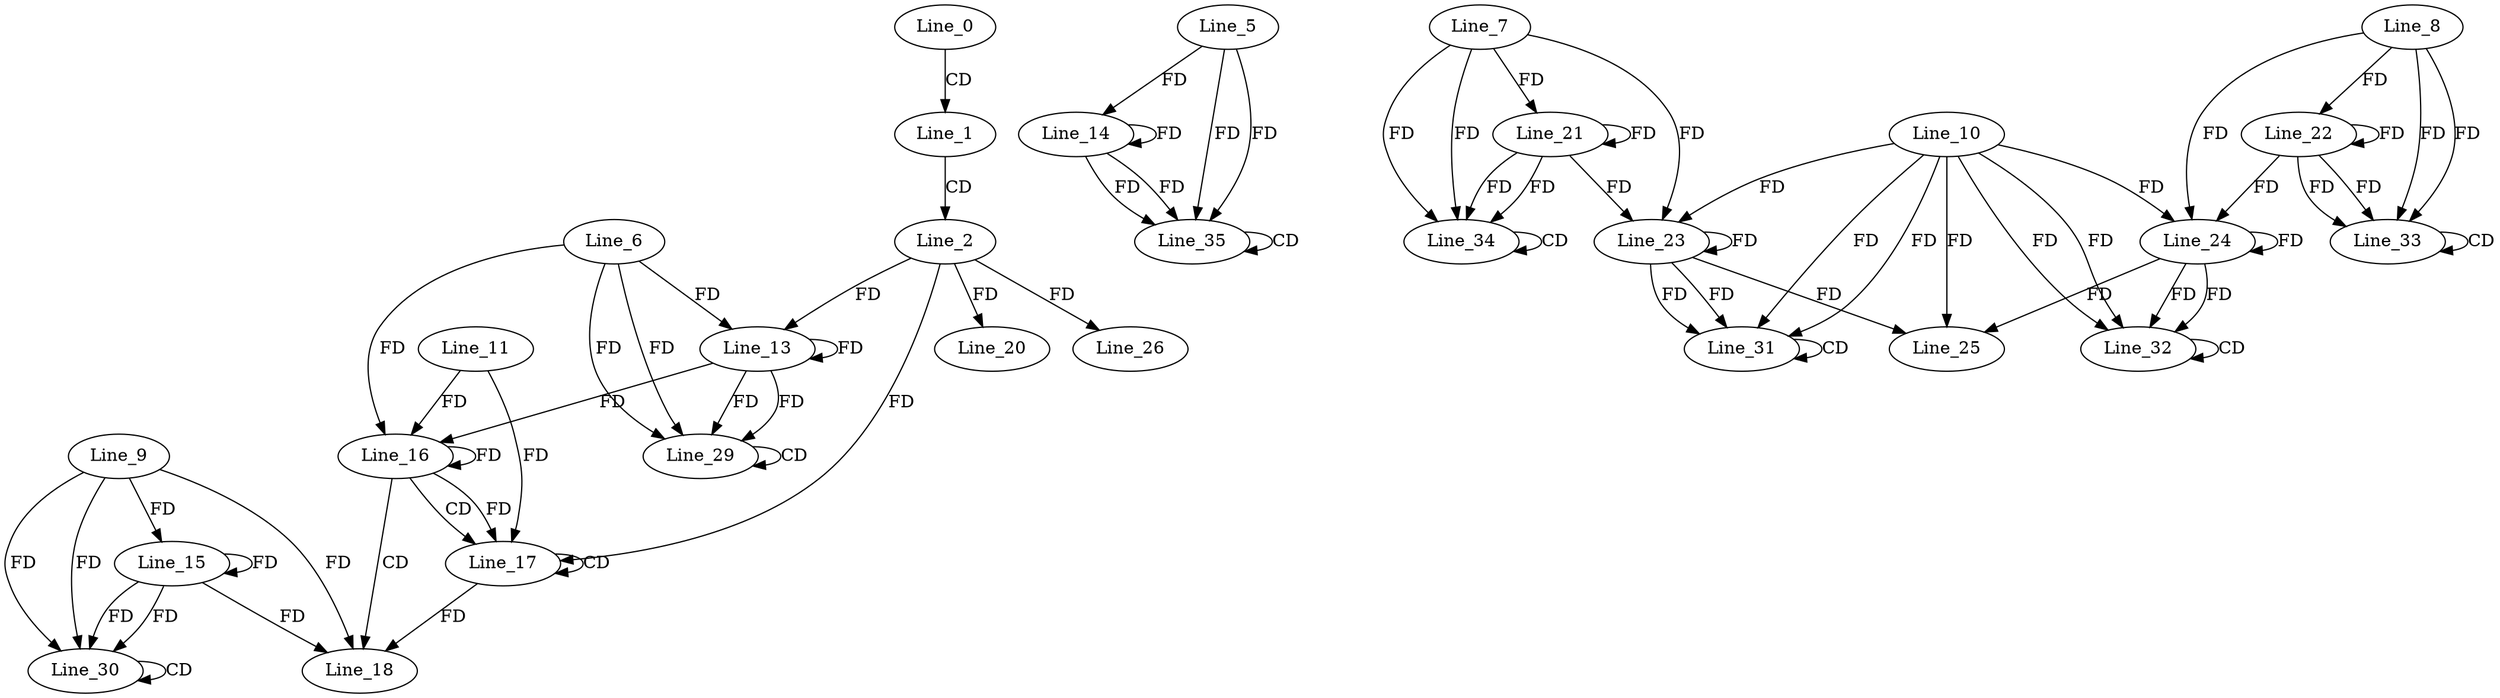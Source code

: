 digraph G {
  Line_0;
  Line_1;
  Line_2;
  Line_6;
  Line_13;
  Line_13;
  Line_5;
  Line_14;
  Line_14;
  Line_9;
  Line_15;
  Line_16;
  Line_11;
  Line_16;
  Line_16;
  Line_17;
  Line_17;
  Line_18;
  Line_20;
  Line_7;
  Line_21;
  Line_8;
  Line_22;
  Line_10;
  Line_23;
  Line_23;
  Line_24;
  Line_24;
  Line_25;
  Line_25;
  Line_26;
  Line_29;
  Line_29;
  Line_30;
  Line_30;
  Line_31;
  Line_31;
  Line_32;
  Line_32;
  Line_33;
  Line_33;
  Line_34;
  Line_34;
  Line_35;
  Line_35;
  Line_35;
  Line_0 -> Line_1 [ label="CD" ];
  Line_1 -> Line_2 [ label="CD" ];
  Line_6 -> Line_13 [ label="FD" ];
  Line_13 -> Line_13 [ label="FD" ];
  Line_2 -> Line_13 [ label="FD" ];
  Line_5 -> Line_14 [ label="FD" ];
  Line_14 -> Line_14 [ label="FD" ];
  Line_9 -> Line_15 [ label="FD" ];
  Line_15 -> Line_15 [ label="FD" ];
  Line_16 -> Line_16 [ label="FD" ];
  Line_11 -> Line_16 [ label="FD" ];
  Line_6 -> Line_16 [ label="FD" ];
  Line_13 -> Line_16 [ label="FD" ];
  Line_16 -> Line_17 [ label="CD" ];
  Line_17 -> Line_17 [ label="CD" ];
  Line_16 -> Line_17 [ label="FD" ];
  Line_11 -> Line_17 [ label="FD" ];
  Line_2 -> Line_17 [ label="FD" ];
  Line_16 -> Line_18 [ label="CD" ];
  Line_9 -> Line_18 [ label="FD" ];
  Line_15 -> Line_18 [ label="FD" ];
  Line_17 -> Line_18 [ label="FD" ];
  Line_2 -> Line_20 [ label="FD" ];
  Line_7 -> Line_21 [ label="FD" ];
  Line_21 -> Line_21 [ label="FD" ];
  Line_8 -> Line_22 [ label="FD" ];
  Line_22 -> Line_22 [ label="FD" ];
  Line_10 -> Line_23 [ label="FD" ];
  Line_23 -> Line_23 [ label="FD" ];
  Line_7 -> Line_23 [ label="FD" ];
  Line_21 -> Line_23 [ label="FD" ];
  Line_10 -> Line_24 [ label="FD" ];
  Line_24 -> Line_24 [ label="FD" ];
  Line_8 -> Line_24 [ label="FD" ];
  Line_22 -> Line_24 [ label="FD" ];
  Line_10 -> Line_25 [ label="FD" ];
  Line_23 -> Line_25 [ label="FD" ];
  Line_24 -> Line_25 [ label="FD" ];
  Line_2 -> Line_26 [ label="FD" ];
  Line_6 -> Line_29 [ label="FD" ];
  Line_13 -> Line_29 [ label="FD" ];
  Line_29 -> Line_29 [ label="CD" ];
  Line_6 -> Line_29 [ label="FD" ];
  Line_13 -> Line_29 [ label="FD" ];
  Line_9 -> Line_30 [ label="FD" ];
  Line_15 -> Line_30 [ label="FD" ];
  Line_30 -> Line_30 [ label="CD" ];
  Line_9 -> Line_30 [ label="FD" ];
  Line_15 -> Line_30 [ label="FD" ];
  Line_10 -> Line_31 [ label="FD" ];
  Line_23 -> Line_31 [ label="FD" ];
  Line_31 -> Line_31 [ label="CD" ];
  Line_10 -> Line_31 [ label="FD" ];
  Line_23 -> Line_31 [ label="FD" ];
  Line_10 -> Line_32 [ label="FD" ];
  Line_24 -> Line_32 [ label="FD" ];
  Line_32 -> Line_32 [ label="CD" ];
  Line_10 -> Line_32 [ label="FD" ];
  Line_24 -> Line_32 [ label="FD" ];
  Line_8 -> Line_33 [ label="FD" ];
  Line_22 -> Line_33 [ label="FD" ];
  Line_33 -> Line_33 [ label="CD" ];
  Line_8 -> Line_33 [ label="FD" ];
  Line_22 -> Line_33 [ label="FD" ];
  Line_7 -> Line_34 [ label="FD" ];
  Line_21 -> Line_34 [ label="FD" ];
  Line_34 -> Line_34 [ label="CD" ];
  Line_7 -> Line_34 [ label="FD" ];
  Line_21 -> Line_34 [ label="FD" ];
  Line_5 -> Line_35 [ label="FD" ];
  Line_14 -> Line_35 [ label="FD" ];
  Line_35 -> Line_35 [ label="CD" ];
  Line_5 -> Line_35 [ label="FD" ];
  Line_14 -> Line_35 [ label="FD" ];
}
